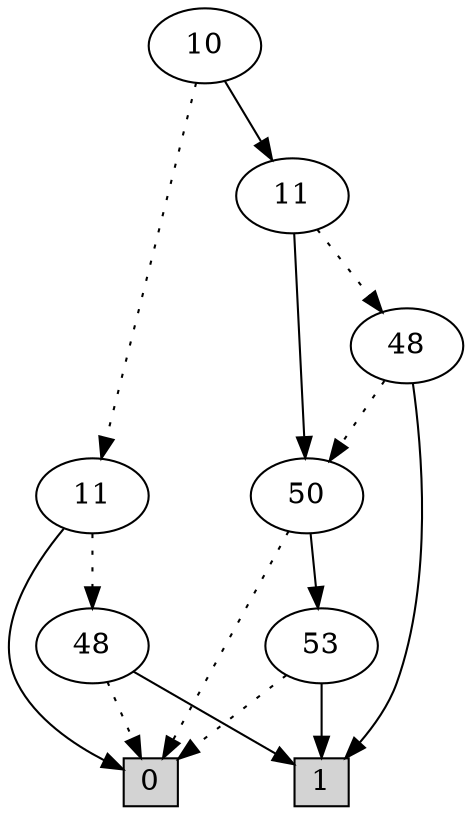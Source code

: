 digraph G {
0 [shape=box, label="0", style=filled, shape=box, height=0.3, width=0.3];
1 [shape=box, label="1", style=filled, shape=box, height=0.3, width=0.3];
851 [label="10"];
851 -> 839 [style=dotted];
851 -> 850 [style=filled];
839 [label="11"];
839 -> 98 [style=dotted];
839 -> 0 [style=filled];
98 [label="48"];
98 -> 0 [style=dotted];
98 -> 1 [style=filled];
850 [label="11"];
850 -> 849 [style=dotted];
850 -> 842 [style=filled];
849 [label="48"];
849 -> 842 [style=dotted];
849 -> 1 [style=filled];
842 [label="50"];
842 -> 0 [style=dotted];
842 -> 108 [style=filled];
108 [label="53"];
108 -> 0 [style=dotted];
108 -> 1 [style=filled];
}
